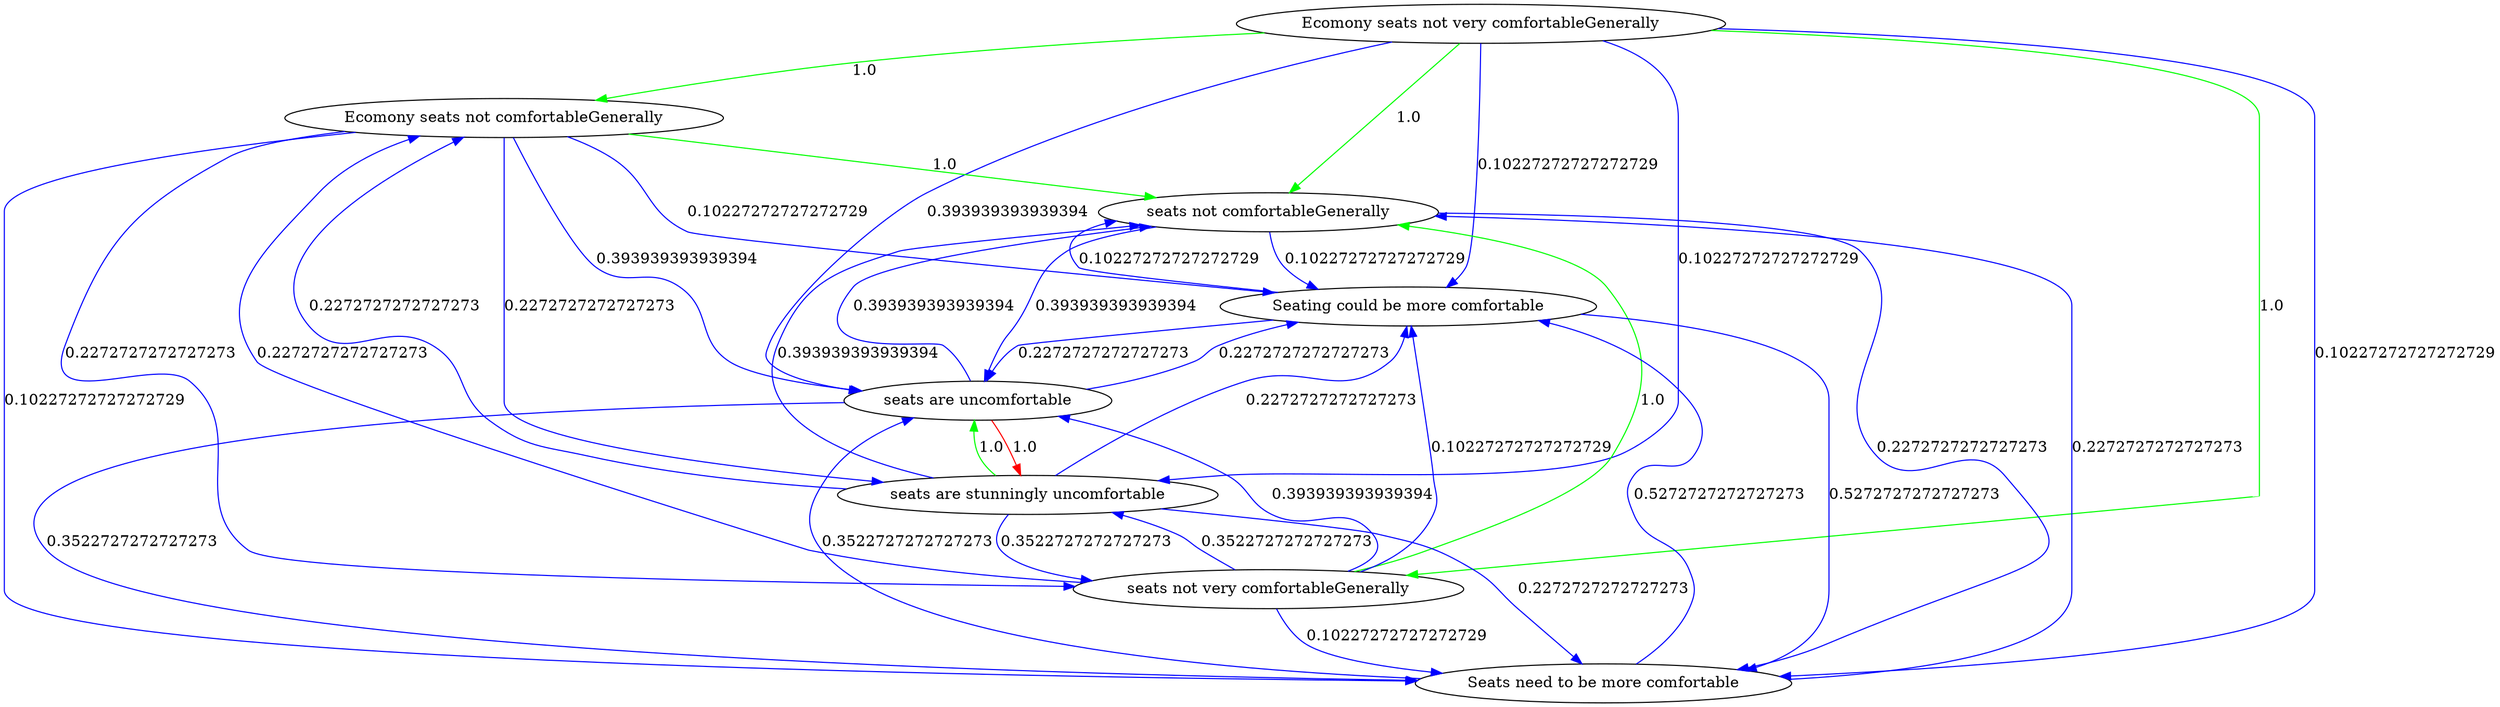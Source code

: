 digraph rawGraph {
"Ecomony seats not very comfortableGenerally";"Ecomony seats not comfortableGenerally";"seats not comfortableGenerally";"seats not very comfortableGenerally";"Seating could be more comfortable";"Seats need to be more comfortable";"seats are stunningly uncomfortable";"seats are uncomfortable";"Ecomony seats not very comfortableGenerally" -> "Ecomony seats not comfortableGenerally" [label=1.0] [color=green]
"Ecomony seats not comfortableGenerally" -> "seats not comfortableGenerally" [label=1.0] [color=green]
"Ecomony seats not very comfortableGenerally" -> "seats not very comfortableGenerally" [label=1.0] [color=green]
"seats not very comfortableGenerally" -> "seats not comfortableGenerally" [label=1.0] [color=green]
"Ecomony seats not very comfortableGenerally" -> "seats not comfortableGenerally" [label=1.0] [color=green]
"Seating could be more comfortable" -> "seats not comfortableGenerally" [label=0.10227272727272729] [color=blue]
"seats not comfortableGenerally" -> "Seating could be more comfortable" [label=0.10227272727272729] [color=blue]
"Ecomony seats not very comfortableGenerally" -> "Seating could be more comfortable" [label=0.10227272727272729] [color=blue]
"Ecomony seats not comfortableGenerally" -> "Seating could be more comfortable" [label=0.10227272727272729] [color=blue]
"seats not very comfortableGenerally" -> "Seating could be more comfortable" [label=0.10227272727272729] [color=blue]
"seats not comfortableGenerally" -> "Seats need to be more comfortable" [label=0.2272727272727273] [color=blue]
"Seats need to be more comfortable" -> "seats not comfortableGenerally" [label=0.2272727272727273] [color=blue]
"Seats need to be more comfortable" -> "Seating could be more comfortable" [label=0.5272727272727273] [color=blue]
"Seating could be more comfortable" -> "Seats need to be more comfortable" [label=0.5272727272727273] [color=blue]
"Ecomony seats not very comfortableGenerally" -> "Seats need to be more comfortable" [label=0.10227272727272729] [color=blue]
"Ecomony seats not comfortableGenerally" -> "Seats need to be more comfortable" [label=0.10227272727272729] [color=blue]
"seats not very comfortableGenerally" -> "Seats need to be more comfortable" [label=0.10227272727272729] [color=blue]
"seats are stunningly uncomfortable" -> "seats are uncomfortable" [label=1.0] [color=green]
"seats are uncomfortable" -> "seats are stunningly uncomfortable" [label=1.0] [color=red]
"seats are uncomfortable" -> "seats not comfortableGenerally" [label=0.393939393939394] [color=blue]
"seats not comfortableGenerally" -> "seats are uncomfortable" [label=0.393939393939394] [color=blue]
"seats not very comfortableGenerally" -> "seats are stunningly uncomfortable" [label=0.3522727272727273] [color=blue]
"Ecomony seats not comfortableGenerally" -> "seats are stunningly uncomfortable" [label=0.2272727272727273] [color=blue]
"seats are stunningly uncomfortable" -> "seats not very comfortableGenerally" [label=0.3522727272727273] [color=blue]
"seats are stunningly uncomfortable" -> "Ecomony seats not comfortableGenerally" [label=0.2272727272727273] [color=blue]
"seats are uncomfortable" -> "Seating could be more comfortable" [label=0.2272727272727273] [color=blue]
"Seating could be more comfortable" -> "seats are uncomfortable" [label=0.2272727272727273] [color=blue]
"Seats need to be more comfortable" -> "seats are uncomfortable" [label=0.3522727272727273] [color=blue]
"seats are uncomfortable" -> "Seats need to be more comfortable" [label=0.3522727272727273] [color=blue]
"Ecomony seats not very comfortableGenerally" -> "seats are uncomfortable" [label=0.393939393939394] [color=blue]
"Ecomony seats not very comfortableGenerally" -> "seats are stunningly uncomfortable" [label=0.10227272727272729] [color=blue]
"Ecomony seats not comfortableGenerally" -> "seats are uncomfortable" [label=0.393939393939394] [color=blue]
"Ecomony seats not comfortableGenerally" -> "seats not very comfortableGenerally" [label=0.2272727272727273] [color=blue]
"seats not very comfortableGenerally" -> "seats are uncomfortable" [label=0.393939393939394] [color=blue]
"seats not very comfortableGenerally" -> "Ecomony seats not comfortableGenerally" [label=0.2272727272727273] [color=blue]
"seats are stunningly uncomfortable" -> "seats not comfortableGenerally" [label=0.393939393939394] [color=blue]
"seats are stunningly uncomfortable" -> "Seating could be more comfortable" [label=0.2272727272727273] [color=blue]
"seats are stunningly uncomfortable" -> "Seats need to be more comfortable" [label=0.2272727272727273] [color=blue]
}